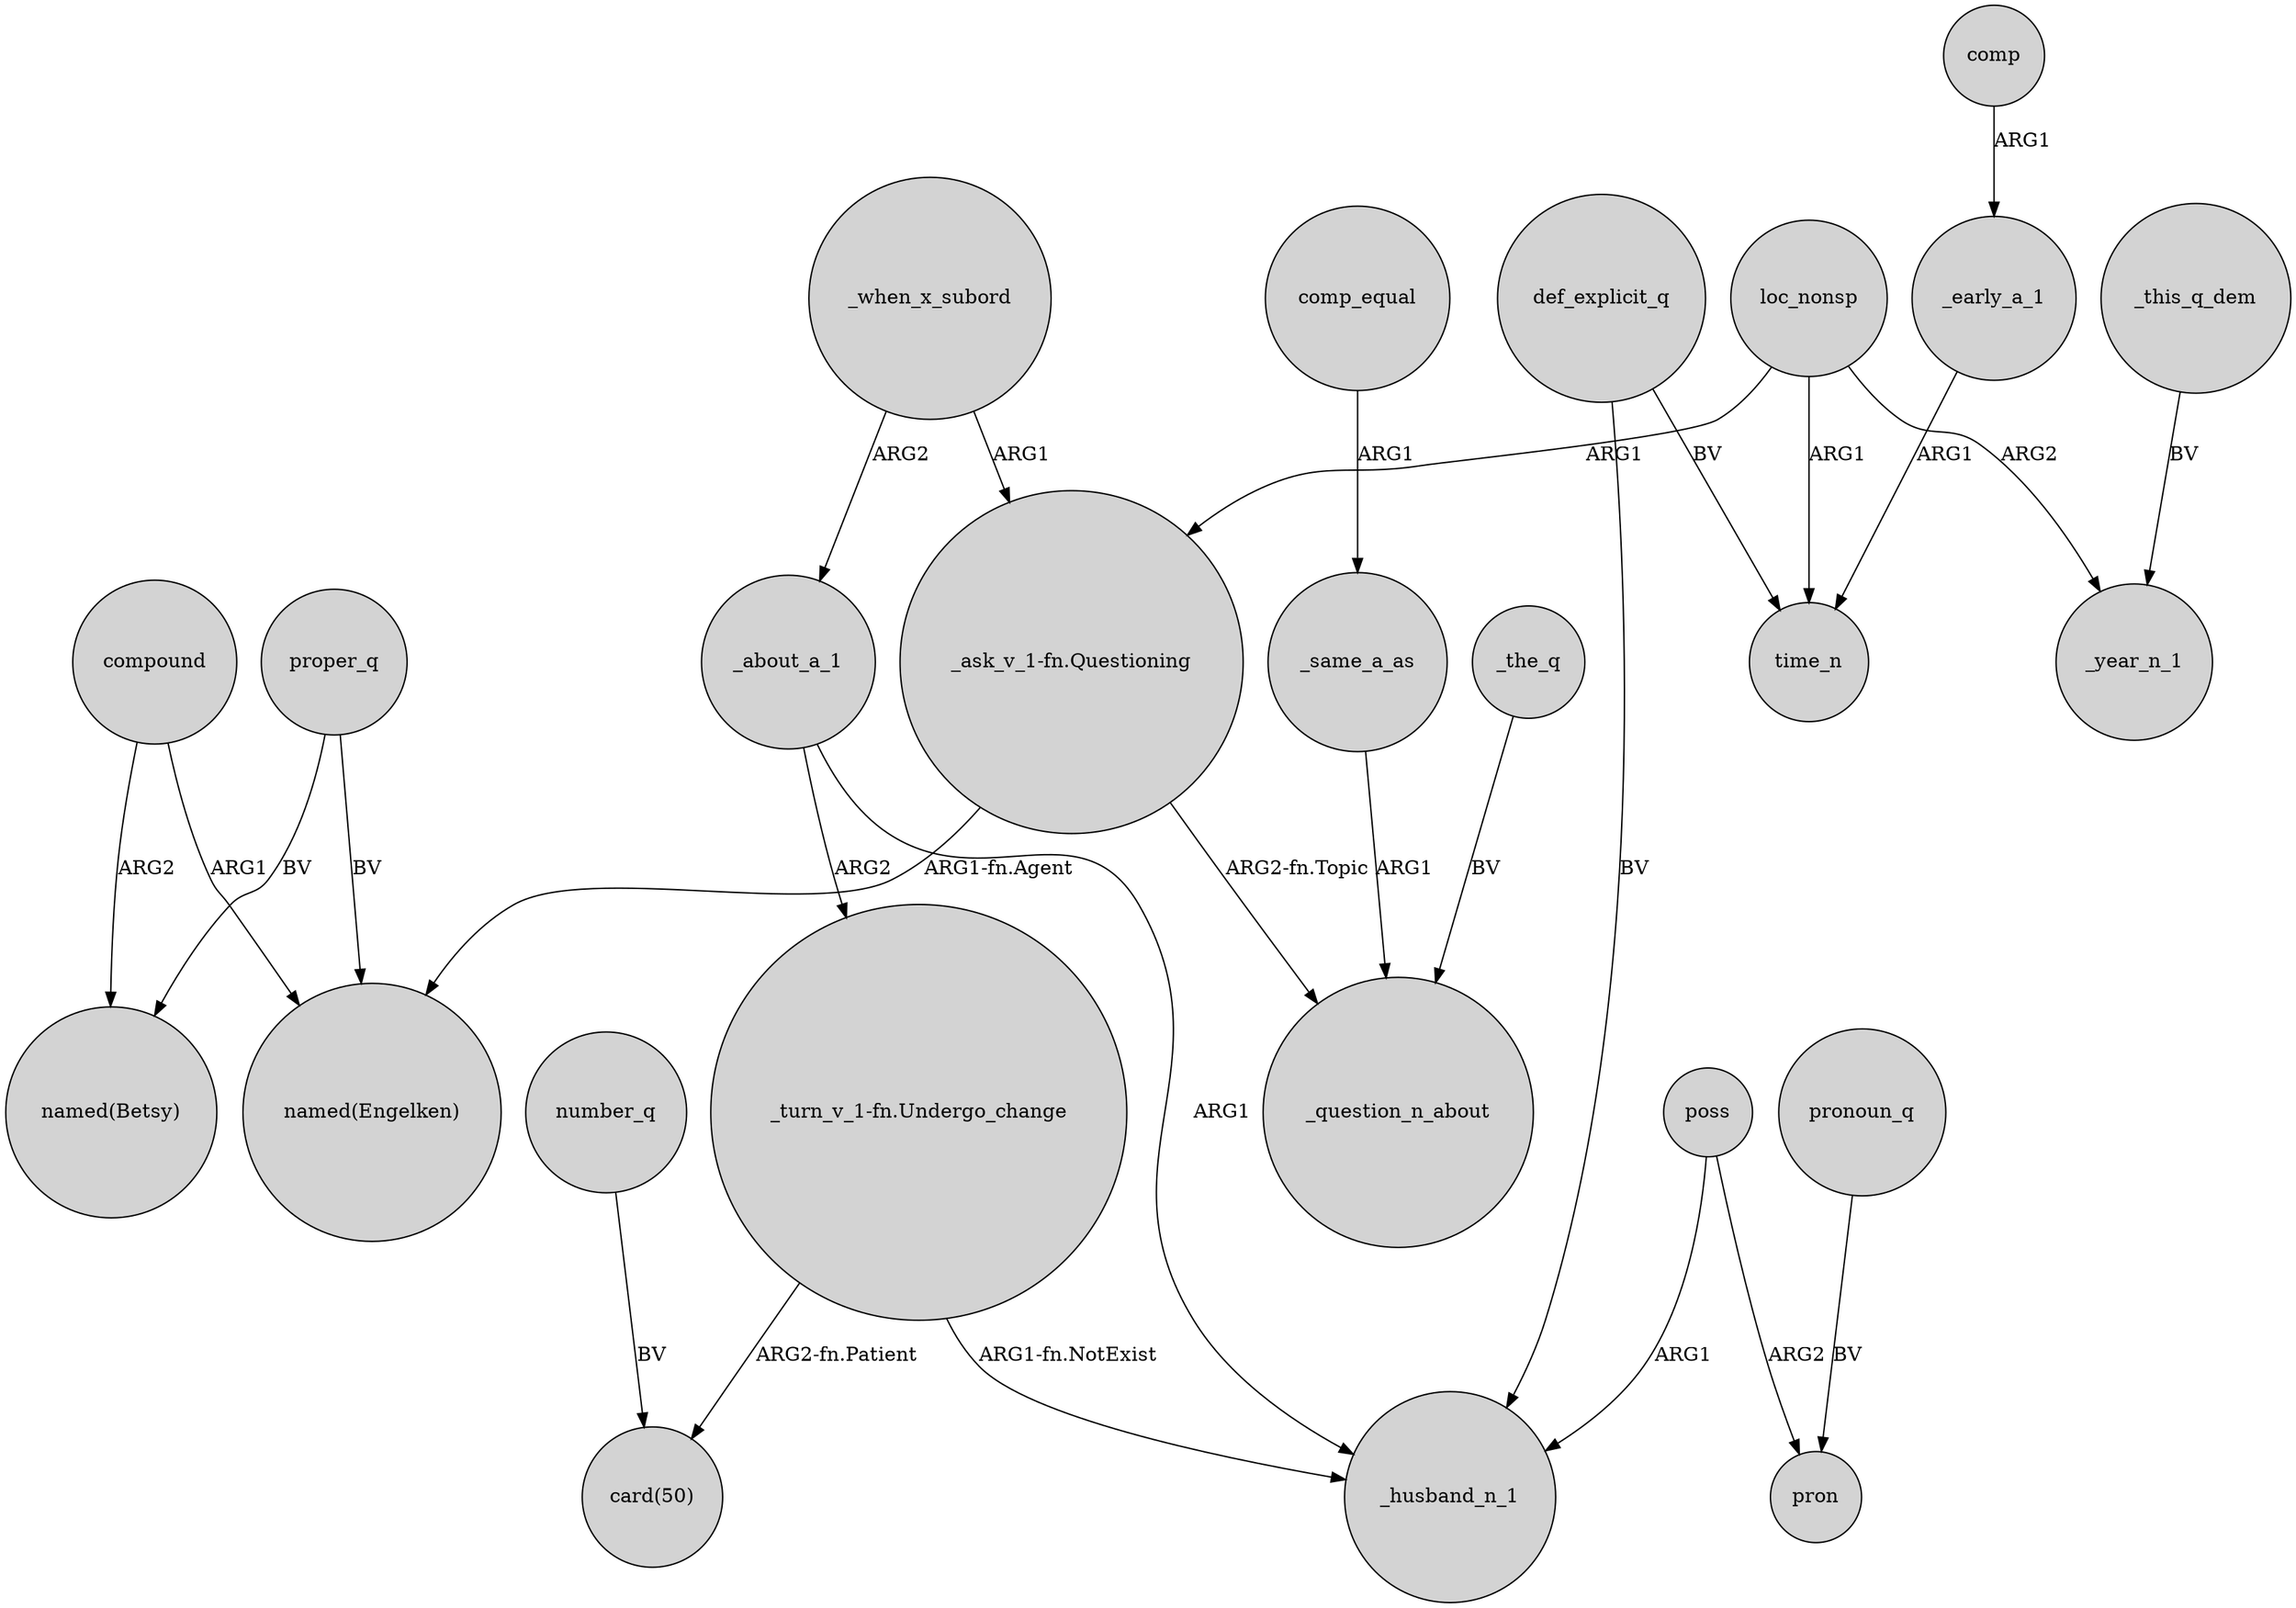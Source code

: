 digraph {
	node [shape=circle style=filled]
	compound -> "named(Betsy)" [label=ARG2]
	compound -> "named(Engelken)" [label=ARG1]
	_when_x_subord -> _about_a_1 [label=ARG2]
	number_q -> "card(50)" [label=BV]
	_when_x_subord -> "_ask_v_1-fn.Questioning" [label=ARG1]
	poss -> pron [label=ARG2]
	poss -> _husband_n_1 [label=ARG1]
	def_explicit_q -> time_n [label=BV]
	"_turn_v_1-fn.Undergo_change" -> _husband_n_1 [label="ARG1-fn.NotExist"]
	def_explicit_q -> _husband_n_1 [label=BV]
	loc_nonsp -> "_ask_v_1-fn.Questioning" [label=ARG1]
	"_ask_v_1-fn.Questioning" -> _question_n_about [label="ARG2-fn.Topic"]
	loc_nonsp -> time_n [label=ARG1]
	proper_q -> "named(Betsy)" [label=BV]
	pronoun_q -> pron [label=BV]
	comp_equal -> _same_a_as [label=ARG1]
	"_turn_v_1-fn.Undergo_change" -> "card(50)" [label="ARG2-fn.Patient"]
	_same_a_as -> _question_n_about [label=ARG1]
	proper_q -> "named(Engelken)" [label=BV]
	loc_nonsp -> _year_n_1 [label=ARG2]
	_early_a_1 -> time_n [label=ARG1]
	_about_a_1 -> _husband_n_1 [label=ARG1]
	_about_a_1 -> "_turn_v_1-fn.Undergo_change" [label=ARG2]
	comp -> _early_a_1 [label=ARG1]
	"_ask_v_1-fn.Questioning" -> "named(Engelken)" [label="ARG1-fn.Agent"]
	_the_q -> _question_n_about [label=BV]
	_this_q_dem -> _year_n_1 [label=BV]
}
